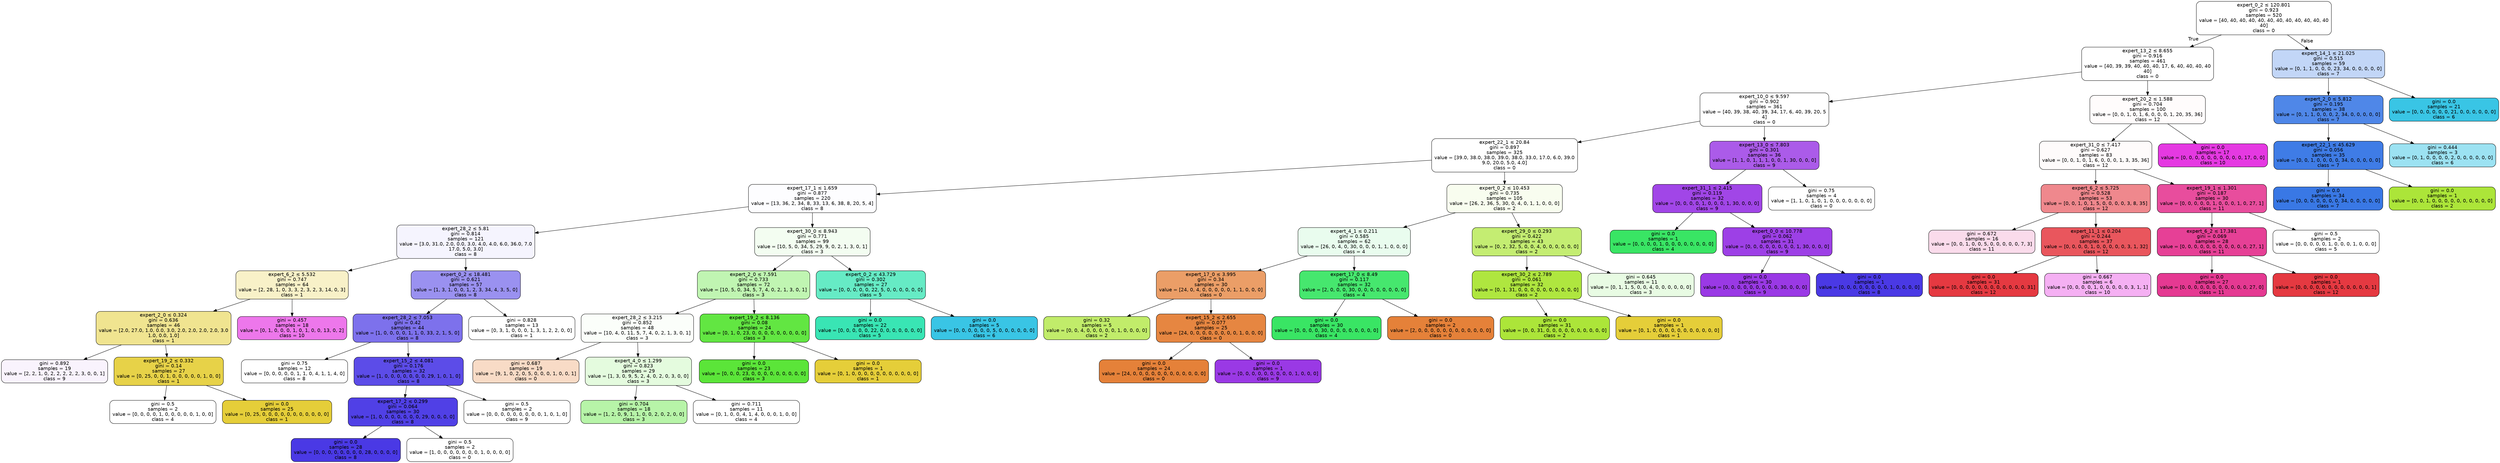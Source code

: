 digraph Tree {
node [shape=box, style="filled, rounded", color="black", fontname="helvetica"] ;
edge [fontname="helvetica"] ;
0 [label=<expert_0_2 &le; 120.801<br/>gini = 0.923<br/>samples = 520<br/>value = [40, 40, 40, 40, 40, 40, 40, 40, 40, 40, 40, 40<br/>40]<br/>class = 0>, fillcolor="#ffffff"] ;
1 [label=<expert_13_2 &le; 8.655<br/>gini = 0.916<br/>samples = 461<br/>value = [40, 39, 39, 40, 40, 40, 17, 6, 40, 40, 40, 40<br/>40]<br/>class = 0>, fillcolor="#ffffff"] ;
0 -> 1 [labeldistance=2.5, labelangle=45, headlabel="True"] ;
2 [label=<expert_10_0 &le; 9.597<br/>gini = 0.902<br/>samples = 361<br/>value = [40, 39, 38, 40, 39, 34, 17, 6, 40, 39, 20, 5<br/>4]<br/>class = 0>, fillcolor="#ffffff"] ;
1 -> 2 ;
3 [label=<expert_22_1 &le; 20.84<br/>gini = 0.897<br/>samples = 325<br/>value = [39.0, 38.0, 38.0, 39.0, 38.0, 33.0, 17.0, 6.0, 39.0<br/>9.0, 20.0, 5.0, 4.0]<br/>class = 0>, fillcolor="#ffffff"] ;
2 -> 3 ;
4 [label=<expert_17_1 &le; 1.659<br/>gini = 0.877<br/>samples = 220<br/>value = [13, 36, 2, 34, 8, 33, 13, 6, 38, 8, 20, 5, 4]<br/>class = 8>, fillcolor="#fdfdff"] ;
3 -> 4 ;
5 [label=<expert_28_2 &le; 5.81<br/>gini = 0.814<br/>samples = 121<br/>value = [3.0, 31.0, 2.0, 0.0, 3.0, 4.0, 4.0, 6.0, 36.0, 7.0<br/>17.0, 5.0, 3.0]<br/>class = 8>, fillcolor="#f5f4fe"] ;
4 -> 5 ;
6 [label=<expert_6_2 &le; 5.532<br/>gini = 0.747<br/>samples = 64<br/>value = [2, 28, 1, 0, 3, 3, 2, 3, 2, 3, 14, 0, 3]<br/>class = 1>, fillcolor="#f8f1c8"] ;
5 -> 6 ;
7 [label=<expert_2_0 &le; 0.324<br/>gini = 0.636<br/>samples = 46<br/>value = [2.0, 27.0, 1.0, 0.0, 3.0, 2.0, 2.0, 2.0, 2.0, 3.0<br/>1.0, 0.0, 1.0]<br/>class = 1>, fillcolor="#f0e490"] ;
6 -> 7 ;
8 [label=<gini = 0.892<br/>samples = 19<br/>value = [2, 2, 1, 0, 2, 2, 2, 2, 2, 3, 0, 0, 1]<br/>class = 9>, fillcolor="#f9f3fd"] ;
7 -> 8 ;
9 [label=<expert_19_2 &le; 0.332<br/>gini = 0.14<br/>samples = 27<br/>value = [0, 25, 0, 0, 1, 0, 0, 0, 0, 0, 1, 0, 0]<br/>class = 1>, fillcolor="#e7d248"] ;
7 -> 9 ;
10 [label=<gini = 0.5<br/>samples = 2<br/>value = [0, 0, 0, 0, 1, 0, 0, 0, 0, 0, 1, 0, 0]<br/>class = 4>, fillcolor="#ffffff"] ;
9 -> 10 ;
11 [label=<gini = 0.0<br/>samples = 25<br/>value = [0, 25, 0, 0, 0, 0, 0, 0, 0, 0, 0, 0, 0]<br/>class = 1>, fillcolor="#e5ce39"] ;
9 -> 11 ;
12 [label=<gini = 0.457<br/>samples = 18<br/>value = [0, 1, 0, 0, 0, 1, 0, 1, 0, 0, 13, 0, 2]<br/>class = 10>, fillcolor="#ed77eb"] ;
6 -> 12 ;
13 [label=<expert_0_2 &le; 18.481<br/>gini = 0.621<br/>samples = 57<br/>value = [1, 3, 1, 0, 0, 1, 2, 3, 34, 4, 3, 5, 0]<br/>class = 8>, fillcolor="#9a91f0"] ;
5 -> 13 ;
14 [label=<expert_28_2 &le; 7.053<br/>gini = 0.42<br/>samples = 44<br/>value = [1, 0, 0, 0, 0, 1, 1, 0, 33, 2, 1, 5, 0]<br/>class = 8>, fillcolor="#7d71ec"] ;
13 -> 14 ;
15 [label=<gini = 0.75<br/>samples = 12<br/>value = [0, 0, 0, 0, 0, 1, 1, 0, 4, 1, 1, 4, 0]<br/>class = 8>, fillcolor="#ffffff"] ;
14 -> 15 ;
16 [label=<expert_15_2 &le; 4.081<br/>gini = 0.176<br/>samples = 32<br/>value = [1, 0, 0, 0, 0, 0, 0, 0, 29, 1, 0, 1, 0]<br/>class = 8>, fillcolor="#5c4ce8"] ;
14 -> 16 ;
17 [label=<expert_17_2 &le; 0.299<br/>gini = 0.064<br/>samples = 30<br/>value = [1, 0, 0, 0, 0, 0, 0, 0, 29, 0, 0, 0, 0]<br/>class = 8>, fillcolor="#5040e6"] ;
16 -> 17 ;
18 [label=<gini = 0.0<br/>samples = 28<br/>value = [0, 0, 0, 0, 0, 0, 0, 0, 28, 0, 0, 0, 0]<br/>class = 8>, fillcolor="#4a39e5"] ;
17 -> 18 ;
19 [label=<gini = 0.5<br/>samples = 2<br/>value = [1, 0, 0, 0, 0, 0, 0, 0, 1, 0, 0, 0, 0]<br/>class = 0>, fillcolor="#ffffff"] ;
17 -> 19 ;
20 [label=<gini = 0.5<br/>samples = 2<br/>value = [0, 0, 0, 0, 0, 0, 0, 0, 0, 1, 0, 1, 0]<br/>class = 9>, fillcolor="#ffffff"] ;
16 -> 20 ;
21 [label=<gini = 0.828<br/>samples = 13<br/>value = [0, 3, 1, 0, 0, 0, 1, 3, 1, 2, 2, 0, 0]<br/>class = 1>, fillcolor="#ffffff"] ;
13 -> 21 ;
22 [label=<expert_30_0 &le; 8.943<br/>gini = 0.771<br/>samples = 99<br/>value = [10, 5, 0, 34, 5, 29, 9, 0, 2, 1, 3, 0, 1]<br/>class = 3>, fillcolor="#f3fdf1"] ;
4 -> 22 ;
23 [label=<expert_2_0 &le; 7.591<br/>gini = 0.733<br/>samples = 72<br/>value = [10, 5, 0, 34, 5, 7, 4, 0, 2, 1, 3, 0, 1]<br/>class = 3>, fillcolor="#c0f5b2"] ;
22 -> 23 ;
24 [label=<expert_28_2 &le; 3.215<br/>gini = 0.852<br/>samples = 48<br/>value = [10, 4, 0, 11, 5, 7, 4, 0, 2, 1, 3, 0, 1]<br/>class = 3>, fillcolor="#fbfefa"] ;
23 -> 24 ;
25 [label=<gini = 0.687<br/>samples = 19<br/>value = [9, 1, 0, 2, 0, 5, 0, 0, 0, 1, 0, 0, 1]<br/>class = 0>, fillcolor="#f8dbc6"] ;
24 -> 25 ;
26 [label=<expert_4_0 &le; 1.299<br/>gini = 0.823<br/>samples = 29<br/>value = [1, 3, 0, 9, 5, 2, 4, 0, 2, 0, 3, 0, 0]<br/>class = 3>, fillcolor="#e4fbde"] ;
24 -> 26 ;
27 [label=<gini = 0.704<br/>samples = 18<br/>value = [1, 2, 0, 9, 1, 1, 0, 0, 2, 0, 2, 0, 0]<br/>class = 3>, fillcolor="#b7f4a8"] ;
26 -> 27 ;
28 [label=<gini = 0.711<br/>samples = 11<br/>value = [0, 1, 0, 0, 4, 1, 4, 0, 0, 0, 1, 0, 0]<br/>class = 4>, fillcolor="#ffffff"] ;
26 -> 28 ;
29 [label=<expert_19_2 &le; 8.136<br/>gini = 0.08<br/>samples = 24<br/>value = [0, 1, 0, 23, 0, 0, 0, 0, 0, 0, 0, 0, 0]<br/>class = 3>, fillcolor="#62e642"] ;
23 -> 29 ;
30 [label=<gini = 0.0<br/>samples = 23<br/>value = [0, 0, 0, 23, 0, 0, 0, 0, 0, 0, 0, 0, 0]<br/>class = 3>, fillcolor="#5be539"] ;
29 -> 30 ;
31 [label=<gini = 0.0<br/>samples = 1<br/>value = [0, 1, 0, 0, 0, 0, 0, 0, 0, 0, 0, 0, 0]<br/>class = 1>, fillcolor="#e5ce39"] ;
29 -> 31 ;
32 [label=<expert_0_2 &le; 43.729<br/>gini = 0.302<br/>samples = 27<br/>value = [0, 0, 0, 0, 0, 22, 5, 0, 0, 0, 0, 0, 0]<br/>class = 5>, fillcolor="#66ebc5"] ;
22 -> 32 ;
33 [label=<gini = 0.0<br/>samples = 22<br/>value = [0, 0, 0, 0, 0, 22, 0, 0, 0, 0, 0, 0, 0]<br/>class = 5>, fillcolor="#39e5b4"] ;
32 -> 33 ;
34 [label=<gini = 0.0<br/>samples = 5<br/>value = [0, 0, 0, 0, 0, 0, 5, 0, 0, 0, 0, 0, 0]<br/>class = 6>, fillcolor="#39c5e5"] ;
32 -> 34 ;
35 [label=<expert_0_2 &le; 10.453<br/>gini = 0.735<br/>samples = 105<br/>value = [26, 2, 36, 5, 30, 0, 4, 0, 1, 1, 0, 0, 0]<br/>class = 2>, fillcolor="#f8fdef"] ;
3 -> 35 ;
36 [label=<expert_4_1 &le; 0.211<br/>gini = 0.585<br/>samples = 62<br/>value = [26, 0, 4, 0, 30, 0, 0, 0, 1, 1, 0, 0, 0]<br/>class = 4>, fillcolor="#e9fcee"] ;
35 -> 36 ;
37 [label=<expert_17_0 &le; 3.995<br/>gini = 0.34<br/>samples = 30<br/>value = [24, 0, 4, 0, 0, 0, 0, 0, 1, 1, 0, 0, 0]<br/>class = 0>, fillcolor="#eb9e67"] ;
36 -> 37 ;
38 [label=<gini = 0.32<br/>samples = 5<br/>value = [0, 0, 4, 0, 0, 0, 0, 0, 1, 0, 0, 0, 0]<br/>class = 2>, fillcolor="#c1ec6a"] ;
37 -> 38 ;
39 [label=<expert_15_2 &le; 2.655<br/>gini = 0.077<br/>samples = 25<br/>value = [24, 0, 0, 0, 0, 0, 0, 0, 0, 1, 0, 0, 0]<br/>class = 0>, fillcolor="#e68641"] ;
37 -> 39 ;
40 [label=<gini = 0.0<br/>samples = 24<br/>value = [24, 0, 0, 0, 0, 0, 0, 0, 0, 0, 0, 0, 0]<br/>class = 0>, fillcolor="#e58139"] ;
39 -> 40 ;
41 [label=<gini = 0.0<br/>samples = 1<br/>value = [0, 0, 0, 0, 0, 0, 0, 0, 0, 1, 0, 0, 0]<br/>class = 9>, fillcolor="#9a39e5"] ;
39 -> 41 ;
42 [label=<expert_17_0 &le; 8.49<br/>gini = 0.117<br/>samples = 32<br/>value = [2, 0, 0, 0, 30, 0, 0, 0, 0, 0, 0, 0, 0]<br/>class = 4>, fillcolor="#46e76e"] ;
36 -> 42 ;
43 [label=<gini = 0.0<br/>samples = 30<br/>value = [0, 0, 0, 0, 30, 0, 0, 0, 0, 0, 0, 0, 0]<br/>class = 4>, fillcolor="#39e564"] ;
42 -> 43 ;
44 [label=<gini = 0.0<br/>samples = 2<br/>value = [2, 0, 0, 0, 0, 0, 0, 0, 0, 0, 0, 0, 0]<br/>class = 0>, fillcolor="#e58139"] ;
42 -> 44 ;
45 [label=<expert_29_0 &le; 0.293<br/>gini = 0.422<br/>samples = 43<br/>value = [0, 2, 32, 5, 0, 0, 4, 0, 0, 0, 0, 0, 0]<br/>class = 2>, fillcolor="#c4ed72"] ;
35 -> 45 ;
46 [label=<expert_30_2 &le; 2.789<br/>gini = 0.061<br/>samples = 32<br/>value = [0, 1, 31, 0, 0, 0, 0, 0, 0, 0, 0, 0, 0]<br/>class = 2>, fillcolor="#afe63f"] ;
45 -> 46 ;
47 [label=<gini = 0.0<br/>samples = 31<br/>value = [0, 0, 31, 0, 0, 0, 0, 0, 0, 0, 0, 0, 0]<br/>class = 2>, fillcolor="#ace539"] ;
46 -> 47 ;
48 [label=<gini = 0.0<br/>samples = 1<br/>value = [0, 1, 0, 0, 0, 0, 0, 0, 0, 0, 0, 0, 0]<br/>class = 1>, fillcolor="#e5ce39"] ;
46 -> 48 ;
49 [label=<gini = 0.645<br/>samples = 11<br/>value = [0, 1, 1, 5, 0, 0, 4, 0, 0, 0, 0, 0, 0]<br/>class = 3>, fillcolor="#e8fbe3"] ;
45 -> 49 ;
50 [label=<expert_13_0 &le; 7.803<br/>gini = 0.301<br/>samples = 36<br/>value = [1, 1, 0, 1, 1, 1, 0, 0, 1, 30, 0, 0, 0]<br/>class = 9>, fillcolor="#ab5be9"] ;
2 -> 50 ;
51 [label=<expert_31_1 &le; 2.415<br/>gini = 0.119<br/>samples = 32<br/>value = [0, 0, 0, 0, 1, 0, 0, 0, 1, 30, 0, 0, 0]<br/>class = 9>, fillcolor="#a146e7"] ;
50 -> 51 ;
52 [label=<gini = 0.0<br/>samples = 1<br/>value = [0, 0, 0, 0, 1, 0, 0, 0, 0, 0, 0, 0, 0]<br/>class = 4>, fillcolor="#39e564"] ;
51 -> 52 ;
53 [label=<expert_0_0 &le; 10.778<br/>gini = 0.062<br/>samples = 31<br/>value = [0, 0, 0, 0, 0, 0, 0, 0, 1, 30, 0, 0, 0]<br/>class = 9>, fillcolor="#9d40e6"] ;
51 -> 53 ;
54 [label=<gini = 0.0<br/>samples = 30<br/>value = [0, 0, 0, 0, 0, 0, 0, 0, 0, 30, 0, 0, 0]<br/>class = 9>, fillcolor="#9a39e5"] ;
53 -> 54 ;
55 [label=<gini = 0.0<br/>samples = 1<br/>value = [0, 0, 0, 0, 0, 0, 0, 0, 1, 0, 0, 0, 0]<br/>class = 8>, fillcolor="#4a39e5"] ;
53 -> 55 ;
56 [label=<gini = 0.75<br/>samples = 4<br/>value = [1, 1, 0, 1, 0, 1, 0, 0, 0, 0, 0, 0, 0]<br/>class = 0>, fillcolor="#ffffff"] ;
50 -> 56 ;
57 [label=<expert_20_2 &le; 1.588<br/>gini = 0.704<br/>samples = 100<br/>value = [0, 0, 1, 0, 1, 6, 0, 0, 0, 1, 20, 35, 36]<br/>class = 12>, fillcolor="#fffcfc"] ;
1 -> 57 ;
58 [label=<expert_31_0 &le; 7.417<br/>gini = 0.627<br/>samples = 83<br/>value = [0, 0, 1, 0, 1, 6, 0, 0, 0, 1, 3, 35, 36]<br/>class = 12>, fillcolor="#fefbfb"] ;
57 -> 58 ;
59 [label=<expert_6_2 &le; 5.725<br/>gini = 0.528<br/>samples = 53<br/>value = [0, 0, 1, 0, 1, 5, 0, 0, 0, 0, 3, 8, 35]<br/>class = 12>, fillcolor="#ef888d"] ;
58 -> 59 ;
60 [label=<gini = 0.672<br/>samples = 16<br/>value = [0, 0, 1, 0, 0, 5, 0, 0, 0, 0, 0, 7, 3]<br/>class = 11>, fillcolor="#fadbeb"] ;
59 -> 60 ;
61 [label=<expert_11_1 &le; 0.204<br/>gini = 0.244<br/>samples = 37<br/>value = [0, 0, 0, 0, 1, 0, 0, 0, 0, 0, 3, 1, 32]<br/>class = 12>, fillcolor="#e9565d"] ;
59 -> 61 ;
62 [label=<gini = 0.0<br/>samples = 31<br/>value = [0, 0, 0, 0, 0, 0, 0, 0, 0, 0, 0, 0, 31]<br/>class = 12>, fillcolor="#e53941"] ;
61 -> 62 ;
63 [label=<gini = 0.667<br/>samples = 6<br/>value = [0, 0, 0, 0, 1, 0, 0, 0, 0, 0, 3, 1, 1]<br/>class = 10>, fillcolor="#f5b0f3"] ;
61 -> 63 ;
64 [label=<expert_19_1 &le; 1.301<br/>gini = 0.187<br/>samples = 30<br/>value = [0, 0, 0, 0, 0, 1, 0, 0, 0, 1, 0, 27, 1]<br/>class = 11>, fillcolor="#e84d9d"] ;
58 -> 64 ;
65 [label=<expert_6_2 &le; 17.381<br/>gini = 0.069<br/>samples = 28<br/>value = [0, 0, 0, 0, 0, 0, 0, 0, 0, 0, 0, 27, 1]<br/>class = 11>, fillcolor="#e64096"] ;
64 -> 65 ;
66 [label=<gini = 0.0<br/>samples = 27<br/>value = [0, 0, 0, 0, 0, 0, 0, 0, 0, 0, 0, 27, 0]<br/>class = 11>, fillcolor="#e53992"] ;
65 -> 66 ;
67 [label=<gini = 0.0<br/>samples = 1<br/>value = [0, 0, 0, 0, 0, 0, 0, 0, 0, 0, 0, 0, 1]<br/>class = 12>, fillcolor="#e53941"] ;
65 -> 67 ;
68 [label=<gini = 0.5<br/>samples = 2<br/>value = [0, 0, 0, 0, 0, 1, 0, 0, 0, 1, 0, 0, 0]<br/>class = 5>, fillcolor="#ffffff"] ;
64 -> 68 ;
69 [label=<gini = 0.0<br/>samples = 17<br/>value = [0, 0, 0, 0, 0, 0, 0, 0, 0, 0, 17, 0, 0]<br/>class = 10>, fillcolor="#e539e2"] ;
57 -> 69 ;
70 [label=<expert_14_1 &le; 21.025<br/>gini = 0.515<br/>samples = 59<br/>value = [0, 1, 1, 0, 0, 0, 23, 34, 0, 0, 0, 0, 0]<br/>class = 7>, fillcolor="#c2d6f7"] ;
0 -> 70 [labeldistance=2.5, labelangle=-45, headlabel="False"] ;
71 [label=<expert_2_0 &le; 5.812<br/>gini = 0.195<br/>samples = 38<br/>value = [0, 1, 1, 0, 0, 0, 2, 34, 0, 0, 0, 0, 0]<br/>class = 7>, fillcolor="#4f87e8"] ;
70 -> 71 ;
72 [label=<expert_22_1 &le; 45.629<br/>gini = 0.056<br/>samples = 35<br/>value = [0, 0, 1, 0, 0, 0, 0, 34, 0, 0, 0, 0, 0]<br/>class = 7>, fillcolor="#3f7ce6"] ;
71 -> 72 ;
73 [label=<gini = 0.0<br/>samples = 34<br/>value = [0, 0, 0, 0, 0, 0, 0, 34, 0, 0, 0, 0, 0]<br/>class = 7>, fillcolor="#3978e5"] ;
72 -> 73 ;
74 [label=<gini = 0.0<br/>samples = 1<br/>value = [0, 0, 1, 0, 0, 0, 0, 0, 0, 0, 0, 0, 0]<br/>class = 2>, fillcolor="#ace539"] ;
72 -> 74 ;
75 [label=<gini = 0.444<br/>samples = 3<br/>value = [0, 1, 0, 0, 0, 0, 2, 0, 0, 0, 0, 0, 0]<br/>class = 6>, fillcolor="#9ce2f2"] ;
71 -> 75 ;
76 [label=<gini = 0.0<br/>samples = 21<br/>value = [0, 0, 0, 0, 0, 0, 21, 0, 0, 0, 0, 0, 0]<br/>class = 6>, fillcolor="#39c5e5"] ;
70 -> 76 ;
}